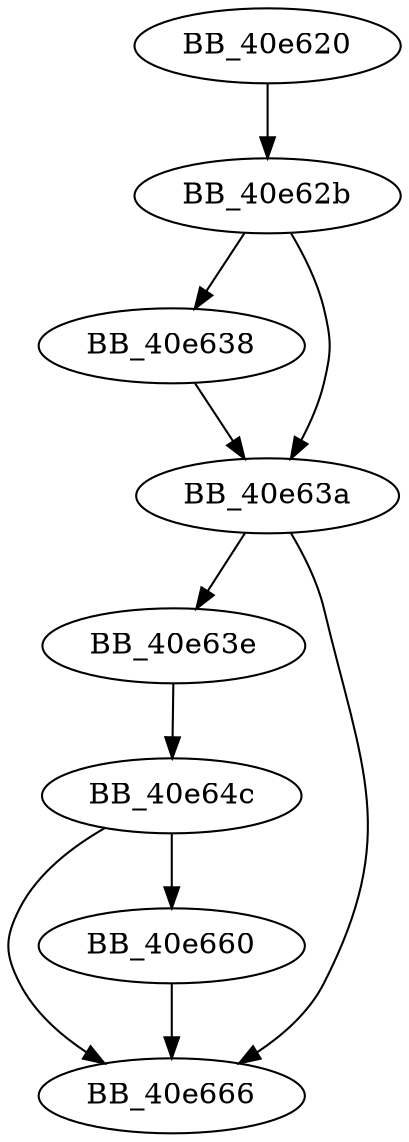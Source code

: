 DiGraph sub_40E620{
BB_40e620->BB_40e62b
BB_40e62b->BB_40e638
BB_40e62b->BB_40e63a
BB_40e638->BB_40e63a
BB_40e63a->BB_40e63e
BB_40e63a->BB_40e666
BB_40e63e->BB_40e64c
BB_40e64c->BB_40e660
BB_40e64c->BB_40e666
BB_40e660->BB_40e666
}
